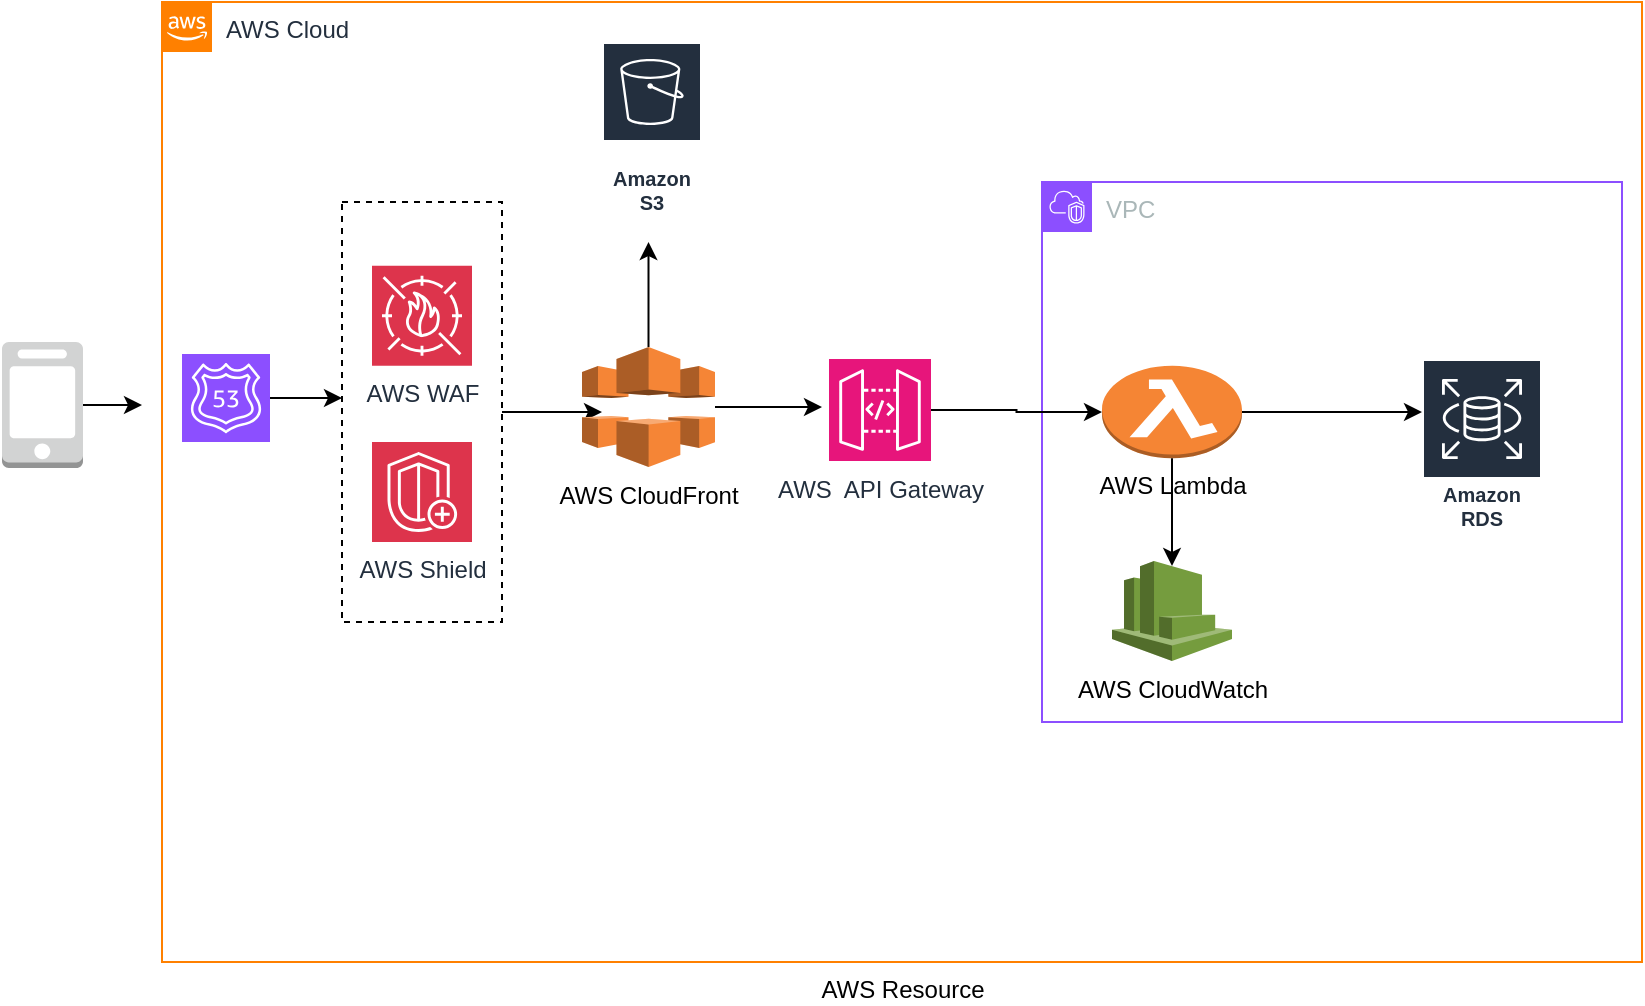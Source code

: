 <mxfile version="23.0.1" type="github">
  <diagram name="Trang-1" id="PGPuonrAZV76nMHsHKJV">
    <mxGraphModel dx="1751" dy="647" grid="1" gridSize="10" guides="1" tooltips="1" connect="1" arrows="1" fold="1" page="1" pageScale="1" pageWidth="827" pageHeight="1169" math="0" shadow="0">
      <root>
        <mxCell id="0" />
        <mxCell id="1" parent="0" />
        <mxCell id="vHsS-nZTIobniVrzyw61-35" value="AWS Resource&lt;br&gt;" style="verticalLabelPosition=bottom;verticalAlign=top;html=1;shape=mxgraph.basic.rect;fillColor2=none;strokeWidth=1;size=20;indent=5;movable=0;resizable=0;rotatable=0;deletable=0;editable=0;locked=1;connectable=0;" parent="1" vertex="1">
          <mxGeometry x="80" y="80" width="740" height="480" as="geometry" />
        </mxCell>
        <mxCell id="2dPdS4qDicGtsVxg0K6_-50" style="edgeStyle=orthogonalEdgeStyle;rounded=0;orthogonalLoop=1;jettySize=auto;html=1;" edge="1" parent="1" source="vHsS-nZTIobniVrzyw61-11">
          <mxGeometry relative="1" as="geometry">
            <mxPoint x="70" y="281.5" as="targetPoint" />
          </mxGeometry>
        </mxCell>
        <mxCell id="vHsS-nZTIobniVrzyw61-11" value="" style="outlineConnect=0;dashed=0;verticalLabelPosition=bottom;verticalAlign=top;align=center;html=1;shape=mxgraph.aws3.mobile_client;fillColor=#D2D3D3;gradientColor=none;" parent="1" vertex="1">
          <mxGeometry y="250" width="40.5" height="63" as="geometry" />
        </mxCell>
        <mxCell id="2dPdS4qDicGtsVxg0K6_-8" value="" style="group" vertex="1" connectable="0" parent="1">
          <mxGeometry x="80" y="80" width="740" height="480" as="geometry" />
        </mxCell>
        <mxCell id="2dPdS4qDicGtsVxg0K6_-55" style="edgeStyle=orthogonalEdgeStyle;rounded=0;orthogonalLoop=1;jettySize=auto;html=1;" edge="1" parent="2dPdS4qDicGtsVxg0K6_-8" source="2dPdS4qDicGtsVxg0K6_-21">
          <mxGeometry relative="1" as="geometry">
            <mxPoint x="220" y="205.01" as="targetPoint" />
          </mxGeometry>
        </mxCell>
        <mxCell id="2dPdS4qDicGtsVxg0K6_-21" value="" style="verticalLabelPosition=bottom;verticalAlign=top;html=1;shape=mxgraph.basic.rect;fillColor2=none;strokeWidth=1;size=20;indent=5;dashed=1;" vertex="1" parent="2dPdS4qDicGtsVxg0K6_-8">
          <mxGeometry x="90" y="100.01" width="80" height="210" as="geometry" />
        </mxCell>
        <mxCell id="2dPdS4qDicGtsVxg0K6_-6" value="AWS Cloud" style="points=[[0,0],[0.25,0],[0.5,0],[0.75,0],[1,0],[1,0.25],[1,0.5],[1,0.75],[1,1],[0.75,1],[0.5,1],[0.25,1],[0,1],[0,0.75],[0,0.5],[0,0.25]];outlineConnect=0;gradientColor=none;html=1;whiteSpace=wrap;fontSize=12;fontStyle=0;container=0;pointerEvents=0;collapsible=0;recursiveResize=0;shape=mxgraph.aws4.group;grIcon=mxgraph.aws4.group_aws_cloud_alt;strokeColor=#FF8000;fillColor=none;verticalAlign=top;align=left;spacingLeft=30;fontColor=#232F3E;dashed=0;" vertex="1" parent="2dPdS4qDicGtsVxg0K6_-8">
          <mxGeometry width="740" height="480" as="geometry" />
        </mxCell>
        <mxCell id="2dPdS4qDicGtsVxg0K6_-48" style="edgeStyle=orthogonalEdgeStyle;rounded=0;orthogonalLoop=1;jettySize=auto;html=1;" edge="1" parent="2dPdS4qDicGtsVxg0K6_-8" source="vHsS-nZTIobniVrzyw61-1">
          <mxGeometry relative="1" as="geometry">
            <mxPoint x="630" y="205.005" as="targetPoint" />
          </mxGeometry>
        </mxCell>
        <mxCell id="vHsS-nZTIobniVrzyw61-1" value="AWS Lambda&lt;br&gt;" style="outlineConnect=0;dashed=0;verticalLabelPosition=bottom;verticalAlign=top;align=center;html=1;shape=mxgraph.aws3.lambda_function;fillColor=#F58534;gradientColor=none;" parent="2dPdS4qDicGtsVxg0K6_-8" vertex="1">
          <mxGeometry x="470" y="181.88" width="70" height="46.25" as="geometry" />
        </mxCell>
        <mxCell id="vHsS-nZTIobniVrzyw61-7" value="AWS&amp;nbsp; API Gateway&lt;br&gt;" style="sketch=0;points=[[0,0,0],[0.25,0,0],[0.5,0,0],[0.75,0,0],[1,0,0],[0,1,0],[0.25,1,0],[0.5,1,0],[0.75,1,0],[1,1,0],[0,0.25,0],[0,0.5,0],[0,0.75,0],[1,0.25,0],[1,0.5,0],[1,0.75,0]];outlineConnect=0;fontColor=#232F3E;fillColor=#E7157B;strokeColor=#ffffff;dashed=0;verticalLabelPosition=bottom;verticalAlign=top;align=center;html=1;fontSize=12;fontStyle=0;aspect=fixed;shape=mxgraph.aws4.resourceIcon;resIcon=mxgraph.aws4.api_gateway;" parent="2dPdS4qDicGtsVxg0K6_-8" vertex="1">
          <mxGeometry x="333.5" y="178.5" width="51" height="51" as="geometry" />
        </mxCell>
        <mxCell id="vHsS-nZTIobniVrzyw61-8" value="AWS WAF&lt;br&gt;" style="sketch=0;points=[[0,0,0],[0.25,0,0],[0.5,0,0],[0.75,0,0],[1,0,0],[0,1,0],[0.25,1,0],[0.5,1,0],[0.75,1,0],[1,1,0],[0,0.25,0],[0,0.5,0],[0,0.75,0],[1,0.25,0],[1,0.5,0],[1,0.75,0]];outlineConnect=0;fontColor=#232F3E;fillColor=#DD344C;strokeColor=#ffffff;dashed=0;verticalLabelPosition=bottom;verticalAlign=top;align=center;html=1;fontSize=12;fontStyle=0;aspect=fixed;shape=mxgraph.aws4.resourceIcon;resIcon=mxgraph.aws4.waf;" parent="2dPdS4qDicGtsVxg0K6_-8" vertex="1">
          <mxGeometry x="105" y="131.88" width="50" height="50" as="geometry" />
        </mxCell>
        <mxCell id="vHsS-nZTIobniVrzyw61-17" value="Amazon RDS" style="sketch=0;outlineConnect=0;fontColor=#232F3E;gradientColor=none;strokeColor=#ffffff;fillColor=#232F3E;dashed=0;verticalLabelPosition=middle;verticalAlign=bottom;align=center;html=1;whiteSpace=wrap;fontSize=10;fontStyle=1;spacing=3;shape=mxgraph.aws4.productIcon;prIcon=mxgraph.aws4.rds;" parent="2dPdS4qDicGtsVxg0K6_-8" vertex="1">
          <mxGeometry x="630" y="178.5" width="60" height="89.5" as="geometry" />
        </mxCell>
        <mxCell id="vHsS-nZTIobniVrzyw61-18" value="AWS CloudWatch&lt;br&gt;" style="outlineConnect=0;dashed=0;verticalLabelPosition=bottom;verticalAlign=top;align=center;html=1;shape=mxgraph.aws3.cloudwatch;fillColor=#759C3E;gradientColor=none;" parent="2dPdS4qDicGtsVxg0K6_-8" vertex="1">
          <mxGeometry x="475" y="279.5" width="60" height="50" as="geometry" />
        </mxCell>
        <mxCell id="2dPdS4qDicGtsVxg0K6_-3" value="VPC" style="points=[[0,0],[0.25,0],[0.5,0],[0.75,0],[1,0],[1,0.25],[1,0.5],[1,0.75],[1,1],[0.75,1],[0.5,1],[0.25,1],[0,1],[0,0.75],[0,0.5],[0,0.25]];outlineConnect=0;gradientColor=none;html=1;whiteSpace=wrap;fontSize=12;fontStyle=0;container=1;pointerEvents=0;collapsible=0;recursiveResize=0;shape=mxgraph.aws4.group;grIcon=mxgraph.aws4.group_vpc2;strokeColor=#8C4FFF;fillColor=none;verticalAlign=top;align=left;spacingLeft=30;fontColor=#AAB7B8;dashed=0;" vertex="1" parent="2dPdS4qDicGtsVxg0K6_-8">
          <mxGeometry x="440" y="90" width="290" height="270" as="geometry" />
        </mxCell>
        <mxCell id="2dPdS4qDicGtsVxg0K6_-13" value="AWS Shield" style="sketch=0;points=[[0,0,0],[0.25,0,0],[0.5,0,0],[0.75,0,0],[1,0,0],[0,1,0],[0.25,1,0],[0.5,1,0],[0.75,1,0],[1,1,0],[0,0.25,0],[0,0.5,0],[0,0.75,0],[1,0.25,0],[1,0.5,0],[1,0.75,0]];outlineConnect=0;fontColor=#232F3E;fillColor=#DD344C;strokeColor=#ffffff;dashed=0;verticalLabelPosition=bottom;verticalAlign=top;align=center;html=1;fontSize=12;fontStyle=0;aspect=fixed;shape=mxgraph.aws4.resourceIcon;resIcon=mxgraph.aws4.shield;" vertex="1" parent="2dPdS4qDicGtsVxg0K6_-8">
          <mxGeometry x="105" y="220" width="50" height="50" as="geometry" />
        </mxCell>
        <mxCell id="2dPdS4qDicGtsVxg0K6_-45" style="edgeStyle=orthogonalEdgeStyle;rounded=0;orthogonalLoop=1;jettySize=auto;html=1;" edge="1" parent="2dPdS4qDicGtsVxg0K6_-8" source="2dPdS4qDicGtsVxg0K6_-14">
          <mxGeometry relative="1" as="geometry">
            <mxPoint x="330.0" y="202.5" as="targetPoint" />
          </mxGeometry>
        </mxCell>
        <mxCell id="2dPdS4qDicGtsVxg0K6_-51" style="edgeStyle=orthogonalEdgeStyle;rounded=0;orthogonalLoop=1;jettySize=auto;html=1;" edge="1" parent="2dPdS4qDicGtsVxg0K6_-8" source="2dPdS4qDicGtsVxg0K6_-14">
          <mxGeometry relative="1" as="geometry">
            <mxPoint x="243.25" y="120.0" as="targetPoint" />
          </mxGeometry>
        </mxCell>
        <mxCell id="2dPdS4qDicGtsVxg0K6_-14" value="AWS CloudFront&lt;br&gt;" style="outlineConnect=0;dashed=0;verticalLabelPosition=bottom;verticalAlign=top;align=center;html=1;shape=mxgraph.aws3.cloudfront;fillColor=#F58536;gradientColor=none;" vertex="1" parent="2dPdS4qDicGtsVxg0K6_-8">
          <mxGeometry x="210" y="172.5" width="66.5" height="60" as="geometry" />
        </mxCell>
        <mxCell id="2dPdS4qDicGtsVxg0K6_-35" style="edgeStyle=orthogonalEdgeStyle;rounded=0;orthogonalLoop=1;jettySize=auto;html=1;" edge="1" parent="2dPdS4qDicGtsVxg0K6_-8" source="2dPdS4qDicGtsVxg0K6_-29">
          <mxGeometry relative="1" as="geometry">
            <mxPoint x="90.0" y="198" as="targetPoint" />
          </mxGeometry>
        </mxCell>
        <mxCell id="2dPdS4qDicGtsVxg0K6_-29" value="" style="sketch=0;points=[[0,0,0],[0.25,0,0],[0.5,0,0],[0.75,0,0],[1,0,0],[0,1,0],[0.25,1,0],[0.5,1,0],[0.75,1,0],[1,1,0],[0,0.25,0],[0,0.5,0],[0,0.75,0],[1,0.25,0],[1,0.5,0],[1,0.75,0]];outlineConnect=0;fontColor=#232F3E;fillColor=#8C4FFF;strokeColor=#ffffff;dashed=0;verticalLabelPosition=bottom;verticalAlign=top;align=center;html=1;fontSize=12;fontStyle=0;aspect=fixed;shape=mxgraph.aws4.resourceIcon;resIcon=mxgraph.aws4.route_53;" vertex="1" parent="2dPdS4qDicGtsVxg0K6_-8">
          <mxGeometry x="10" y="176" width="44" height="44" as="geometry" />
        </mxCell>
        <mxCell id="2dPdS4qDicGtsVxg0K6_-46" style="edgeStyle=orthogonalEdgeStyle;rounded=0;orthogonalLoop=1;jettySize=auto;html=1;entryX=0;entryY=0.5;entryDx=0;entryDy=0;entryPerimeter=0;" edge="1" parent="2dPdS4qDicGtsVxg0K6_-8" source="vHsS-nZTIobniVrzyw61-7" target="vHsS-nZTIobniVrzyw61-1">
          <mxGeometry relative="1" as="geometry" />
        </mxCell>
        <mxCell id="2dPdS4qDicGtsVxg0K6_-49" style="edgeStyle=orthogonalEdgeStyle;rounded=0;orthogonalLoop=1;jettySize=auto;html=1;entryX=0.5;entryY=0.05;entryDx=0;entryDy=0;entryPerimeter=0;" edge="1" parent="2dPdS4qDicGtsVxg0K6_-8" source="vHsS-nZTIobniVrzyw61-1" target="vHsS-nZTIobniVrzyw61-18">
          <mxGeometry relative="1" as="geometry" />
        </mxCell>
        <mxCell id="2dPdS4qDicGtsVxg0K6_-15" value="Amazon S3" style="sketch=0;outlineConnect=0;fontColor=#232F3E;gradientColor=none;strokeColor=#ffffff;fillColor=#232F3E;dashed=0;verticalLabelPosition=middle;verticalAlign=bottom;align=center;html=1;whiteSpace=wrap;fontSize=10;fontStyle=1;spacing=3;shape=mxgraph.aws4.productIcon;prIcon=mxgraph.aws4.s3;" vertex="1" parent="1">
          <mxGeometry x="300" y="100" width="50" height="90" as="geometry" />
        </mxCell>
      </root>
    </mxGraphModel>
  </diagram>
</mxfile>

